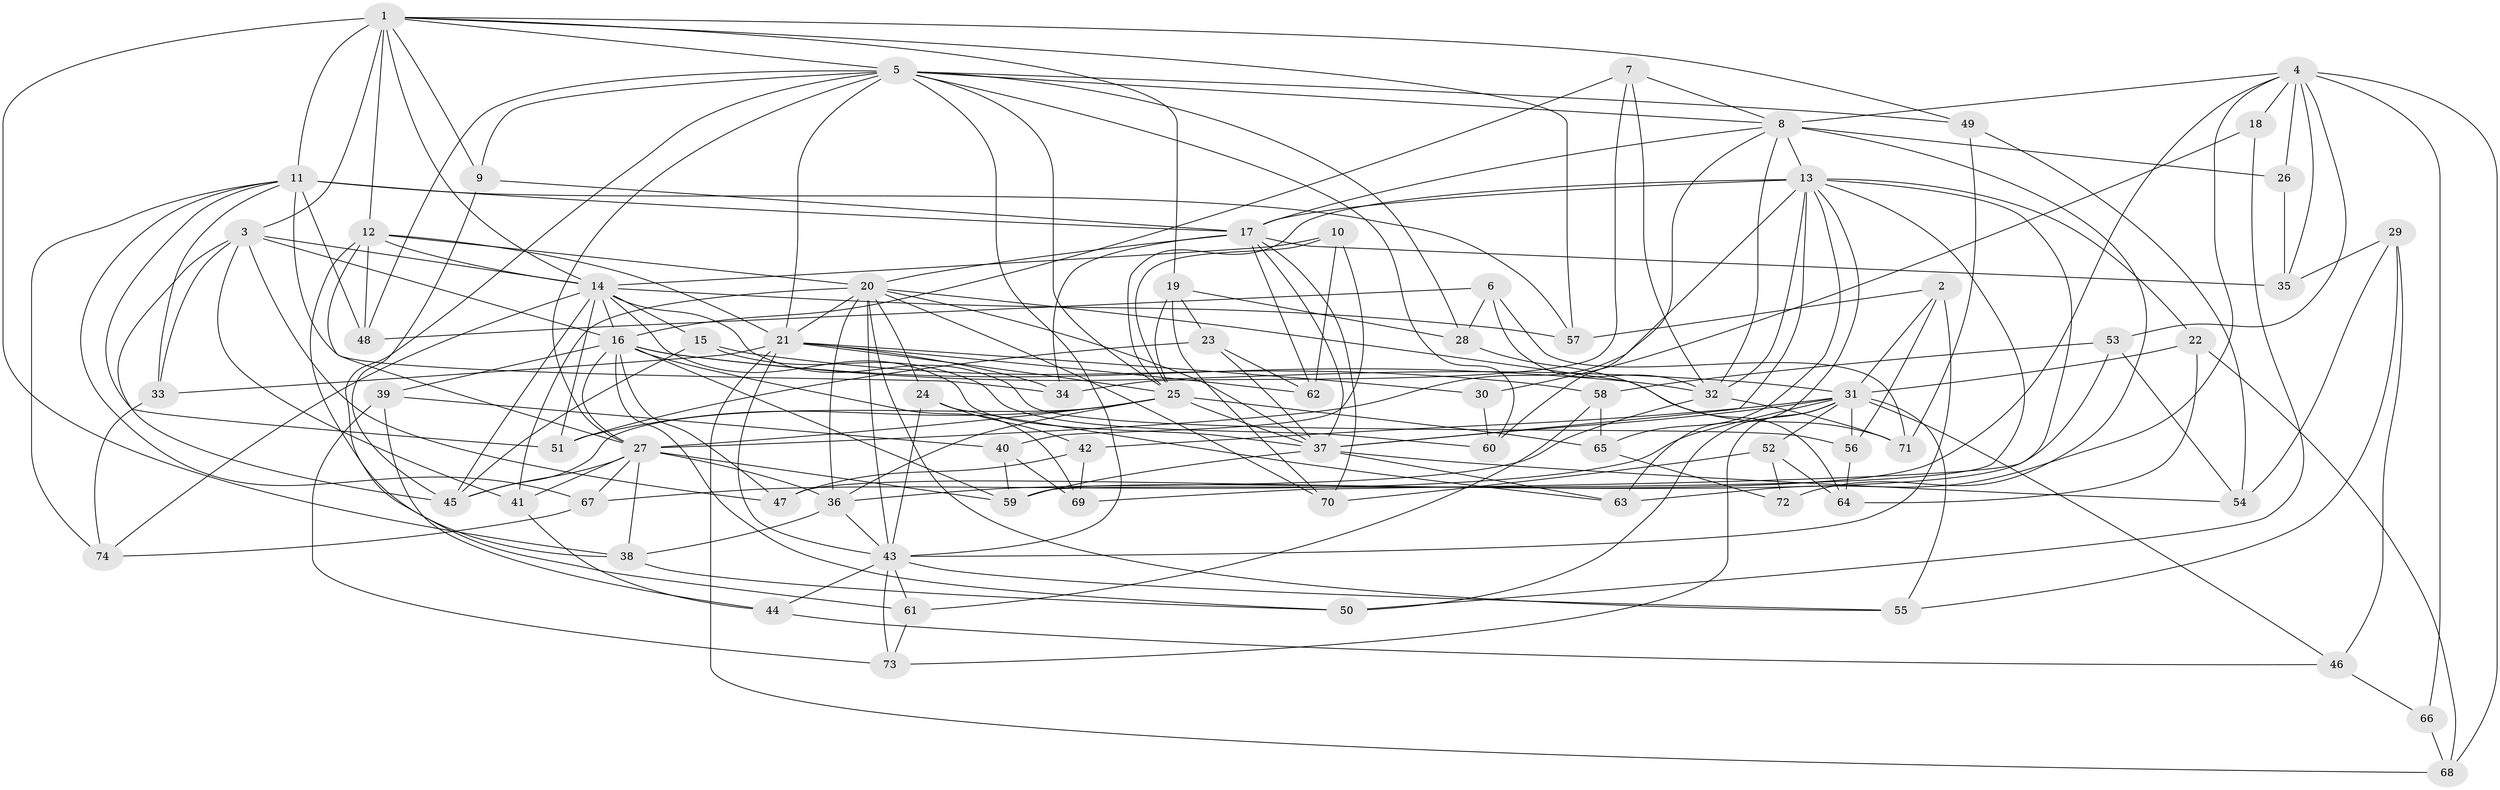 // original degree distribution, {4: 1.0}
// Generated by graph-tools (version 1.1) at 2025/37/03/09/25 02:37:59]
// undirected, 74 vertices, 206 edges
graph export_dot {
graph [start="1"]
  node [color=gray90,style=filled];
  1;
  2;
  3;
  4;
  5;
  6;
  7;
  8;
  9;
  10;
  11;
  12;
  13;
  14;
  15;
  16;
  17;
  18;
  19;
  20;
  21;
  22;
  23;
  24;
  25;
  26;
  27;
  28;
  29;
  30;
  31;
  32;
  33;
  34;
  35;
  36;
  37;
  38;
  39;
  40;
  41;
  42;
  43;
  44;
  45;
  46;
  47;
  48;
  49;
  50;
  51;
  52;
  53;
  54;
  55;
  56;
  57;
  58;
  59;
  60;
  61;
  62;
  63;
  64;
  65;
  66;
  67;
  68;
  69;
  70;
  71;
  72;
  73;
  74;
  1 -- 3 [weight=2.0];
  1 -- 5 [weight=1.0];
  1 -- 9 [weight=1.0];
  1 -- 11 [weight=1.0];
  1 -- 12 [weight=1.0];
  1 -- 14 [weight=1.0];
  1 -- 19 [weight=1.0];
  1 -- 38 [weight=2.0];
  1 -- 49 [weight=1.0];
  1 -- 57 [weight=1.0];
  2 -- 31 [weight=1.0];
  2 -- 43 [weight=1.0];
  2 -- 56 [weight=1.0];
  2 -- 57 [weight=1.0];
  3 -- 14 [weight=1.0];
  3 -- 16 [weight=1.0];
  3 -- 33 [weight=1.0];
  3 -- 41 [weight=1.0];
  3 -- 45 [weight=1.0];
  3 -- 47 [weight=1.0];
  4 -- 8 [weight=1.0];
  4 -- 18 [weight=2.0];
  4 -- 26 [weight=2.0];
  4 -- 35 [weight=1.0];
  4 -- 47 [weight=1.0];
  4 -- 53 [weight=1.0];
  4 -- 63 [weight=1.0];
  4 -- 66 [weight=2.0];
  4 -- 68 [weight=1.0];
  5 -- 8 [weight=1.0];
  5 -- 9 [weight=1.0];
  5 -- 21 [weight=1.0];
  5 -- 25 [weight=1.0];
  5 -- 27 [weight=1.0];
  5 -- 28 [weight=1.0];
  5 -- 43 [weight=1.0];
  5 -- 48 [weight=1.0];
  5 -- 49 [weight=1.0];
  5 -- 60 [weight=1.0];
  5 -- 61 [weight=1.0];
  6 -- 28 [weight=1.0];
  6 -- 32 [weight=1.0];
  6 -- 48 [weight=1.0];
  6 -- 71 [weight=1.0];
  7 -- 8 [weight=1.0];
  7 -- 16 [weight=1.0];
  7 -- 32 [weight=1.0];
  7 -- 34 [weight=1.0];
  8 -- 13 [weight=1.0];
  8 -- 17 [weight=1.0];
  8 -- 26 [weight=1.0];
  8 -- 32 [weight=1.0];
  8 -- 60 [weight=1.0];
  8 -- 72 [weight=2.0];
  9 -- 17 [weight=1.0];
  9 -- 45 [weight=1.0];
  10 -- 14 [weight=1.0];
  10 -- 25 [weight=1.0];
  10 -- 40 [weight=1.0];
  10 -- 62 [weight=1.0];
  11 -- 17 [weight=2.0];
  11 -- 33 [weight=1.0];
  11 -- 34 [weight=1.0];
  11 -- 48 [weight=1.0];
  11 -- 51 [weight=1.0];
  11 -- 57 [weight=1.0];
  11 -- 67 [weight=1.0];
  11 -- 74 [weight=1.0];
  12 -- 14 [weight=1.0];
  12 -- 20 [weight=1.0];
  12 -- 21 [weight=2.0];
  12 -- 27 [weight=1.0];
  12 -- 38 [weight=1.0];
  12 -- 48 [weight=1.0];
  13 -- 17 [weight=2.0];
  13 -- 22 [weight=1.0];
  13 -- 25 [weight=1.0];
  13 -- 27 [weight=1.0];
  13 -- 32 [weight=1.0];
  13 -- 37 [weight=1.0];
  13 -- 59 [weight=1.0];
  13 -- 63 [weight=1.0];
  13 -- 65 [weight=1.0];
  13 -- 69 [weight=1.0];
  14 -- 15 [weight=1.0];
  14 -- 16 [weight=1.0];
  14 -- 37 [weight=1.0];
  14 -- 45 [weight=1.0];
  14 -- 51 [weight=1.0];
  14 -- 56 [weight=1.0];
  14 -- 57 [weight=1.0];
  14 -- 74 [weight=1.0];
  15 -- 45 [weight=1.0];
  15 -- 58 [weight=1.0];
  15 -- 60 [weight=1.0];
  16 -- 27 [weight=1.0];
  16 -- 31 [weight=1.0];
  16 -- 32 [weight=2.0];
  16 -- 39 [weight=1.0];
  16 -- 47 [weight=1.0];
  16 -- 50 [weight=1.0];
  16 -- 59 [weight=1.0];
  16 -- 69 [weight=1.0];
  17 -- 20 [weight=1.0];
  17 -- 34 [weight=1.0];
  17 -- 35 [weight=1.0];
  17 -- 37 [weight=1.0];
  17 -- 62 [weight=1.0];
  17 -- 70 [weight=1.0];
  18 -- 30 [weight=1.0];
  18 -- 50 [weight=1.0];
  19 -- 23 [weight=1.0];
  19 -- 25 [weight=2.0];
  19 -- 28 [weight=1.0];
  19 -- 70 [weight=1.0];
  20 -- 21 [weight=1.0];
  20 -- 24 [weight=1.0];
  20 -- 36 [weight=1.0];
  20 -- 37 [weight=1.0];
  20 -- 41 [weight=2.0];
  20 -- 43 [weight=1.0];
  20 -- 55 [weight=1.0];
  20 -- 70 [weight=1.0];
  20 -- 71 [weight=1.0];
  21 -- 25 [weight=1.0];
  21 -- 30 [weight=2.0];
  21 -- 33 [weight=1.0];
  21 -- 34 [weight=1.0];
  21 -- 43 [weight=1.0];
  21 -- 62 [weight=1.0];
  21 -- 68 [weight=1.0];
  22 -- 31 [weight=1.0];
  22 -- 64 [weight=1.0];
  22 -- 68 [weight=1.0];
  23 -- 37 [weight=1.0];
  23 -- 51 [weight=1.0];
  23 -- 62 [weight=1.0];
  24 -- 42 [weight=1.0];
  24 -- 43 [weight=1.0];
  24 -- 63 [weight=1.0];
  25 -- 27 [weight=1.0];
  25 -- 36 [weight=1.0];
  25 -- 37 [weight=1.0];
  25 -- 45 [weight=1.0];
  25 -- 51 [weight=1.0];
  25 -- 65 [weight=1.0];
  26 -- 35 [weight=1.0];
  27 -- 36 [weight=1.0];
  27 -- 38 [weight=1.0];
  27 -- 41 [weight=2.0];
  27 -- 45 [weight=1.0];
  27 -- 59 [weight=1.0];
  27 -- 67 [weight=1.0];
  28 -- 64 [weight=1.0];
  29 -- 35 [weight=1.0];
  29 -- 46 [weight=1.0];
  29 -- 54 [weight=1.0];
  29 -- 55 [weight=1.0];
  30 -- 60 [weight=1.0];
  31 -- 37 [weight=1.0];
  31 -- 42 [weight=1.0];
  31 -- 46 [weight=1.0];
  31 -- 50 [weight=1.0];
  31 -- 52 [weight=1.0];
  31 -- 55 [weight=1.0];
  31 -- 56 [weight=1.0];
  31 -- 67 [weight=1.0];
  31 -- 73 [weight=1.0];
  32 -- 36 [weight=1.0];
  32 -- 71 [weight=1.0];
  33 -- 74 [weight=1.0];
  36 -- 38 [weight=1.0];
  36 -- 43 [weight=1.0];
  37 -- 54 [weight=1.0];
  37 -- 59 [weight=1.0];
  37 -- 63 [weight=1.0];
  38 -- 50 [weight=1.0];
  39 -- 40 [weight=1.0];
  39 -- 44 [weight=1.0];
  39 -- 73 [weight=1.0];
  40 -- 59 [weight=1.0];
  40 -- 69 [weight=1.0];
  41 -- 44 [weight=1.0];
  42 -- 47 [weight=1.0];
  42 -- 69 [weight=1.0];
  43 -- 44 [weight=1.0];
  43 -- 55 [weight=1.0];
  43 -- 61 [weight=1.0];
  43 -- 73 [weight=1.0];
  44 -- 46 [weight=1.0];
  46 -- 66 [weight=1.0];
  49 -- 54 [weight=1.0];
  49 -- 71 [weight=1.0];
  52 -- 64 [weight=1.0];
  52 -- 70 [weight=1.0];
  52 -- 72 [weight=1.0];
  53 -- 54 [weight=1.0];
  53 -- 58 [weight=1.0];
  53 -- 59 [weight=1.0];
  56 -- 64 [weight=1.0];
  58 -- 61 [weight=1.0];
  58 -- 65 [weight=1.0];
  61 -- 73 [weight=1.0];
  65 -- 72 [weight=1.0];
  66 -- 68 [weight=1.0];
  67 -- 74 [weight=1.0];
}

